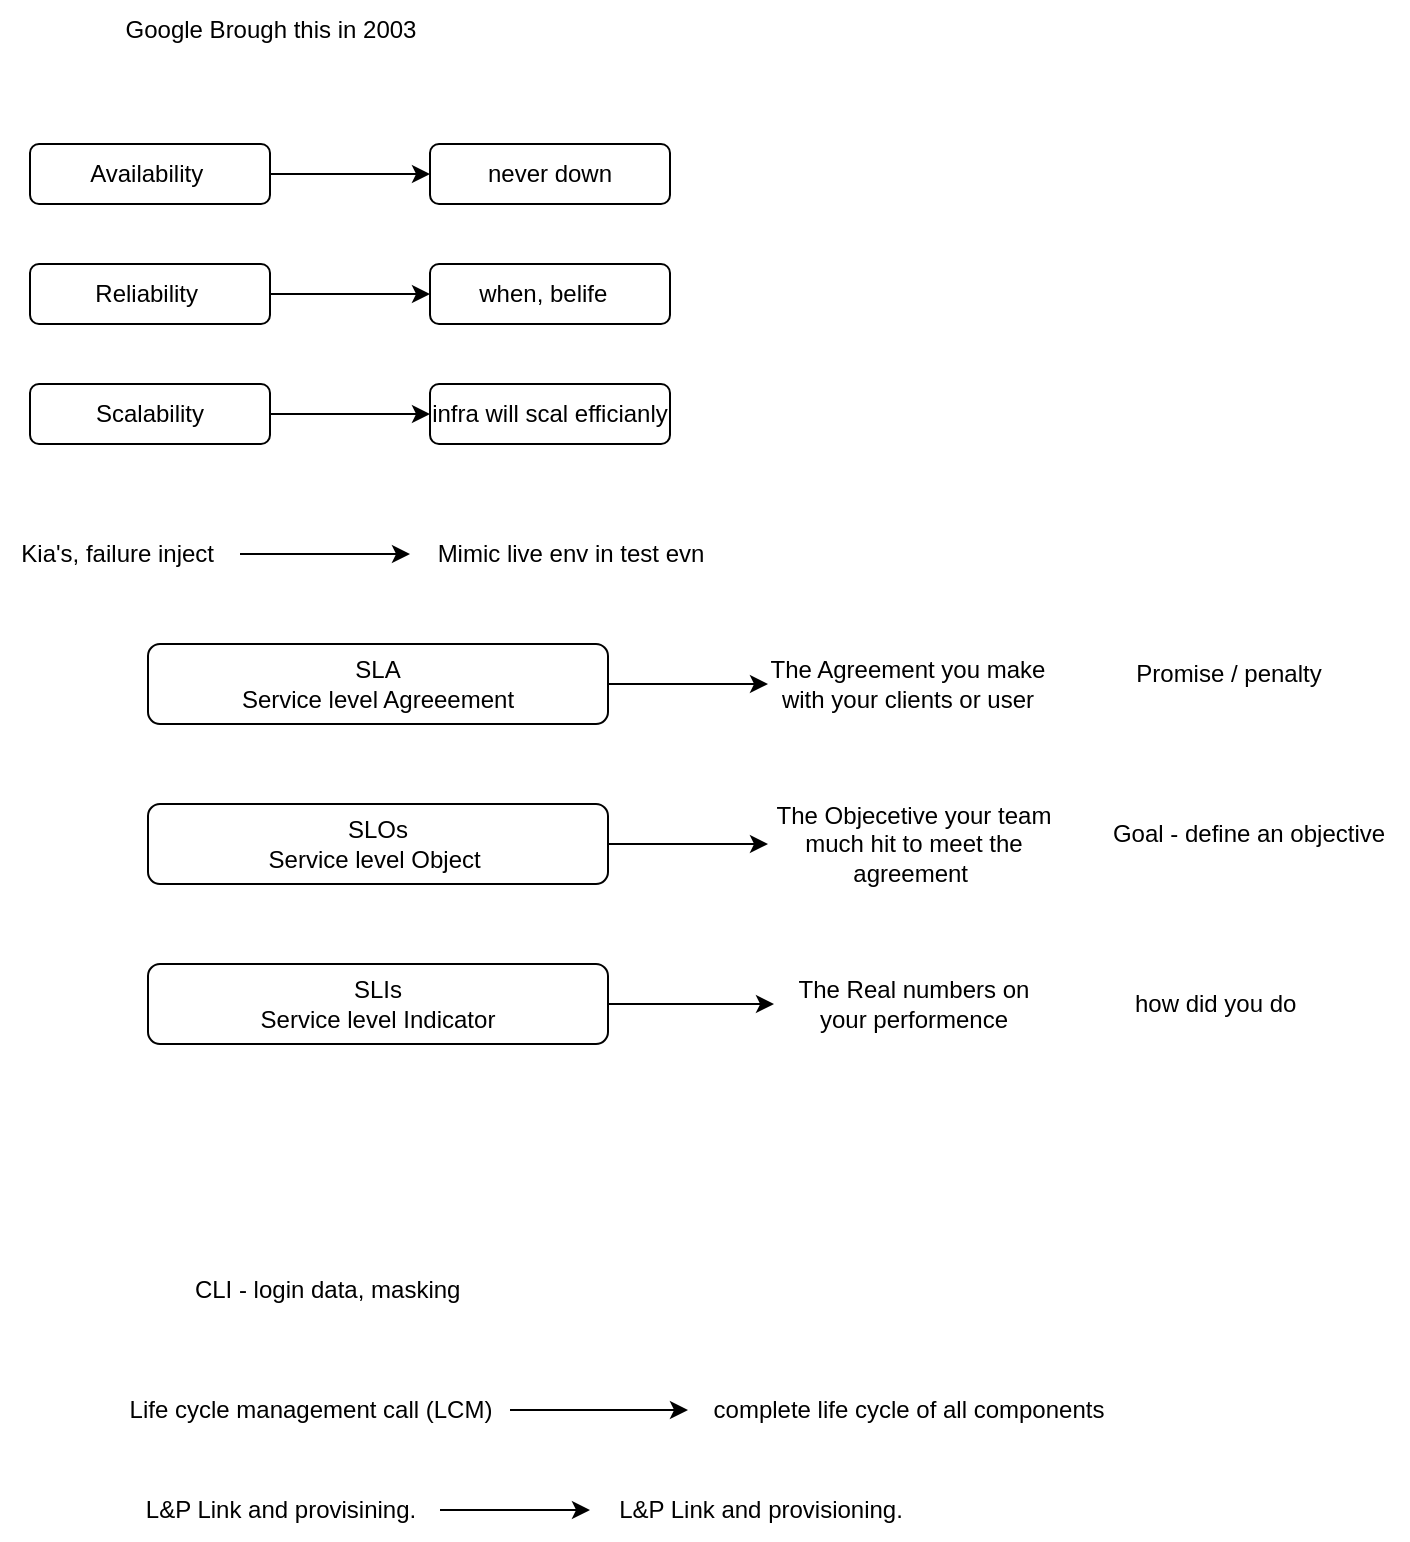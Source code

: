 <mxfile version="24.7.17">
  <diagram id="C5RBs43oDa-KdzZeNtuy" name="Page-1">
    <mxGraphModel dx="404" dy="832" grid="1" gridSize="10" guides="1" tooltips="1" connect="1" arrows="1" fold="1" page="1" pageScale="1" pageWidth="827" pageHeight="1169" math="0" shadow="0">
      <root>
        <mxCell id="WIyWlLk6GJQsqaUBKTNV-0" />
        <mxCell id="WIyWlLk6GJQsqaUBKTNV-1" parent="WIyWlLk6GJQsqaUBKTNV-0" />
        <mxCell id="17WhT9hhC1_4Dn0lVFv3-1" value="" style="edgeStyle=orthogonalEdgeStyle;rounded=0;orthogonalLoop=1;jettySize=auto;html=1;" edge="1" parent="WIyWlLk6GJQsqaUBKTNV-1" source="WIyWlLk6GJQsqaUBKTNV-3" target="17WhT9hhC1_4Dn0lVFv3-0">
          <mxGeometry relative="1" as="geometry" />
        </mxCell>
        <mxCell id="WIyWlLk6GJQsqaUBKTNV-3" value="SLA&lt;div&gt;Service level Agreeement&lt;/div&gt;" style="rounded=1;whiteSpace=wrap;html=1;fontSize=12;glass=0;strokeWidth=1;shadow=0;" parent="WIyWlLk6GJQsqaUBKTNV-1" vertex="1">
          <mxGeometry x="99" y="350" width="230" height="40" as="geometry" />
        </mxCell>
        <mxCell id="17WhT9hhC1_4Dn0lVFv3-3" value="" style="edgeStyle=orthogonalEdgeStyle;rounded=0;orthogonalLoop=1;jettySize=auto;html=1;" edge="1" parent="WIyWlLk6GJQsqaUBKTNV-1" source="WIyWlLk6GJQsqaUBKTNV-7" target="17WhT9hhC1_4Dn0lVFv3-2">
          <mxGeometry relative="1" as="geometry" />
        </mxCell>
        <mxCell id="WIyWlLk6GJQsqaUBKTNV-7" value="SLOs&lt;div&gt;Service level Object&amp;nbsp;&lt;/div&gt;" style="rounded=1;whiteSpace=wrap;html=1;fontSize=12;glass=0;strokeWidth=1;shadow=0;" parent="WIyWlLk6GJQsqaUBKTNV-1" vertex="1">
          <mxGeometry x="99" y="430" width="230" height="40" as="geometry" />
        </mxCell>
        <mxCell id="17WhT9hhC1_4Dn0lVFv3-10" value="" style="edgeStyle=orthogonalEdgeStyle;rounded=0;orthogonalLoop=1;jettySize=auto;html=1;" edge="1" parent="WIyWlLk6GJQsqaUBKTNV-1" source="WIyWlLk6GJQsqaUBKTNV-12" target="17WhT9hhC1_4Dn0lVFv3-6">
          <mxGeometry relative="1" as="geometry" />
        </mxCell>
        <mxCell id="WIyWlLk6GJQsqaUBKTNV-12" value="SLIs&lt;div&gt;Service level Indicator&lt;/div&gt;" style="rounded=1;whiteSpace=wrap;html=1;fontSize=12;glass=0;strokeWidth=1;shadow=0;" parent="WIyWlLk6GJQsqaUBKTNV-1" vertex="1">
          <mxGeometry x="99" y="510" width="230" height="40" as="geometry" />
        </mxCell>
        <mxCell id="17WhT9hhC1_4Dn0lVFv3-0" value="The Agreement you make with your clients or user" style="text;html=1;align=center;verticalAlign=middle;whiteSpace=wrap;rounded=0;" vertex="1" parent="WIyWlLk6GJQsqaUBKTNV-1">
          <mxGeometry x="409" y="355" width="140" height="30" as="geometry" />
        </mxCell>
        <mxCell id="17WhT9hhC1_4Dn0lVFv3-2" value="The Objecetive your team much hit to meet the agreement&amp;nbsp;" style="text;html=1;align=center;verticalAlign=middle;whiteSpace=wrap;rounded=0;" vertex="1" parent="WIyWlLk6GJQsqaUBKTNV-1">
          <mxGeometry x="409" y="417.5" width="146" height="65" as="geometry" />
        </mxCell>
        <mxCell id="17WhT9hhC1_4Dn0lVFv3-6" value="The Real numbers on your performence" style="text;html=1;align=center;verticalAlign=middle;whiteSpace=wrap;rounded=0;" vertex="1" parent="WIyWlLk6GJQsqaUBKTNV-1">
          <mxGeometry x="412" y="506.25" width="140" height="47.5" as="geometry" />
        </mxCell>
        <mxCell id="17WhT9hhC1_4Dn0lVFv3-7" value="Promise / penalty" style="text;html=1;align=center;verticalAlign=middle;resizable=0;points=[];autosize=1;strokeColor=none;fillColor=none;" vertex="1" parent="WIyWlLk6GJQsqaUBKTNV-1">
          <mxGeometry x="579" y="350" width="120" height="30" as="geometry" />
        </mxCell>
        <mxCell id="17WhT9hhC1_4Dn0lVFv3-8" value="Goal - define an objective" style="text;html=1;align=center;verticalAlign=middle;resizable=0;points=[];autosize=1;strokeColor=none;fillColor=none;" vertex="1" parent="WIyWlLk6GJQsqaUBKTNV-1">
          <mxGeometry x="569" y="430" width="160" height="30" as="geometry" />
        </mxCell>
        <mxCell id="17WhT9hhC1_4Dn0lVFv3-9" value="how did you do&amp;nbsp;" style="text;html=1;align=center;verticalAlign=middle;resizable=0;points=[];autosize=1;strokeColor=none;fillColor=none;" vertex="1" parent="WIyWlLk6GJQsqaUBKTNV-1">
          <mxGeometry x="579" y="515" width="110" height="30" as="geometry" />
        </mxCell>
        <mxCell id="17WhT9hhC1_4Dn0lVFv3-11" value="Google Brough this in 2003" style="text;html=1;align=center;verticalAlign=middle;resizable=0;points=[];autosize=1;strokeColor=none;fillColor=none;" vertex="1" parent="WIyWlLk6GJQsqaUBKTNV-1">
          <mxGeometry x="75" y="28" width="170" height="30" as="geometry" />
        </mxCell>
        <mxCell id="17WhT9hhC1_4Dn0lVFv3-17" value="" style="edgeStyle=orthogonalEdgeStyle;rounded=0;orthogonalLoop=1;jettySize=auto;html=1;" edge="1" parent="WIyWlLk6GJQsqaUBKTNV-1" source="17WhT9hhC1_4Dn0lVFv3-13" target="17WhT9hhC1_4Dn0lVFv3-16">
          <mxGeometry relative="1" as="geometry" />
        </mxCell>
        <mxCell id="17WhT9hhC1_4Dn0lVFv3-13" value="Availability&amp;nbsp;" style="rounded=1;whiteSpace=wrap;html=1;" vertex="1" parent="WIyWlLk6GJQsqaUBKTNV-1">
          <mxGeometry x="40" y="100" width="120" height="30" as="geometry" />
        </mxCell>
        <mxCell id="17WhT9hhC1_4Dn0lVFv3-19" value="" style="edgeStyle=orthogonalEdgeStyle;rounded=0;orthogonalLoop=1;jettySize=auto;html=1;" edge="1" parent="WIyWlLk6GJQsqaUBKTNV-1" source="17WhT9hhC1_4Dn0lVFv3-14" target="17WhT9hhC1_4Dn0lVFv3-18">
          <mxGeometry relative="1" as="geometry" />
        </mxCell>
        <mxCell id="17WhT9hhC1_4Dn0lVFv3-14" value="Reliability&amp;nbsp;" style="rounded=1;whiteSpace=wrap;html=1;" vertex="1" parent="WIyWlLk6GJQsqaUBKTNV-1">
          <mxGeometry x="40" y="160" width="120" height="30" as="geometry" />
        </mxCell>
        <mxCell id="17WhT9hhC1_4Dn0lVFv3-21" value="" style="edgeStyle=orthogonalEdgeStyle;rounded=0;orthogonalLoop=1;jettySize=auto;html=1;" edge="1" parent="WIyWlLk6GJQsqaUBKTNV-1" source="17WhT9hhC1_4Dn0lVFv3-15" target="17WhT9hhC1_4Dn0lVFv3-20">
          <mxGeometry relative="1" as="geometry" />
        </mxCell>
        <mxCell id="17WhT9hhC1_4Dn0lVFv3-15" value="Scalability" style="rounded=1;whiteSpace=wrap;html=1;" vertex="1" parent="WIyWlLk6GJQsqaUBKTNV-1">
          <mxGeometry x="40" y="220" width="120" height="30" as="geometry" />
        </mxCell>
        <mxCell id="17WhT9hhC1_4Dn0lVFv3-16" value="never down" style="rounded=1;whiteSpace=wrap;html=1;" vertex="1" parent="WIyWlLk6GJQsqaUBKTNV-1">
          <mxGeometry x="240" y="100" width="120" height="30" as="geometry" />
        </mxCell>
        <mxCell id="17WhT9hhC1_4Dn0lVFv3-18" value="when, belife&amp;nbsp;&amp;nbsp;" style="rounded=1;whiteSpace=wrap;html=1;" vertex="1" parent="WIyWlLk6GJQsqaUBKTNV-1">
          <mxGeometry x="240" y="160" width="120" height="30" as="geometry" />
        </mxCell>
        <mxCell id="17WhT9hhC1_4Dn0lVFv3-20" value="infra will scal efficianly" style="rounded=1;whiteSpace=wrap;html=1;" vertex="1" parent="WIyWlLk6GJQsqaUBKTNV-1">
          <mxGeometry x="240" y="220" width="120" height="30" as="geometry" />
        </mxCell>
        <mxCell id="17WhT9hhC1_4Dn0lVFv3-24" value="" style="edgeStyle=orthogonalEdgeStyle;rounded=0;orthogonalLoop=1;jettySize=auto;html=1;" edge="1" parent="WIyWlLk6GJQsqaUBKTNV-1" source="17WhT9hhC1_4Dn0lVFv3-22" target="17WhT9hhC1_4Dn0lVFv3-23">
          <mxGeometry relative="1" as="geometry" />
        </mxCell>
        <mxCell id="17WhT9hhC1_4Dn0lVFv3-22" value="Kia&#39;s, failure inject&amp;nbsp;" style="text;html=1;align=center;verticalAlign=middle;resizable=0;points=[];autosize=1;strokeColor=none;fillColor=none;" vertex="1" parent="WIyWlLk6GJQsqaUBKTNV-1">
          <mxGeometry x="25" y="290" width="120" height="30" as="geometry" />
        </mxCell>
        <mxCell id="17WhT9hhC1_4Dn0lVFv3-23" value="Mimic live env in test evn" style="text;html=1;align=center;verticalAlign=middle;resizable=0;points=[];autosize=1;strokeColor=none;fillColor=none;" vertex="1" parent="WIyWlLk6GJQsqaUBKTNV-1">
          <mxGeometry x="230" y="290" width="160" height="30" as="geometry" />
        </mxCell>
        <mxCell id="17WhT9hhC1_4Dn0lVFv3-25" value="CLI - login data, masking&amp;nbsp;" style="text;html=1;align=center;verticalAlign=middle;resizable=0;points=[];autosize=1;strokeColor=none;fillColor=none;" vertex="1" parent="WIyWlLk6GJQsqaUBKTNV-1">
          <mxGeometry x="110" y="658" width="160" height="30" as="geometry" />
        </mxCell>
        <mxCell id="17WhT9hhC1_4Dn0lVFv3-29" value="" style="edgeStyle=orthogonalEdgeStyle;rounded=0;orthogonalLoop=1;jettySize=auto;html=1;" edge="1" parent="WIyWlLk6GJQsqaUBKTNV-1" source="17WhT9hhC1_4Dn0lVFv3-26" target="17WhT9hhC1_4Dn0lVFv3-28">
          <mxGeometry relative="1" as="geometry" />
        </mxCell>
        <mxCell id="17WhT9hhC1_4Dn0lVFv3-26" value="Life cycle management call (LCM)" style="text;html=1;align=center;verticalAlign=middle;resizable=0;points=[];autosize=1;strokeColor=none;fillColor=none;" vertex="1" parent="WIyWlLk6GJQsqaUBKTNV-1">
          <mxGeometry x="80" y="718" width="200" height="30" as="geometry" />
        </mxCell>
        <mxCell id="17WhT9hhC1_4Dn0lVFv3-31" value="" style="edgeStyle=orthogonalEdgeStyle;rounded=0;orthogonalLoop=1;jettySize=auto;html=1;" edge="1" parent="WIyWlLk6GJQsqaUBKTNV-1" source="17WhT9hhC1_4Dn0lVFv3-27" target="17WhT9hhC1_4Dn0lVFv3-30">
          <mxGeometry relative="1" as="geometry" />
        </mxCell>
        <mxCell id="17WhT9hhC1_4Dn0lVFv3-27" value="L&amp;amp;P Link and provisining." style="text;html=1;align=center;verticalAlign=middle;resizable=0;points=[];autosize=1;strokeColor=none;fillColor=none;" vertex="1" parent="WIyWlLk6GJQsqaUBKTNV-1">
          <mxGeometry x="85" y="768" width="160" height="30" as="geometry" />
        </mxCell>
        <mxCell id="17WhT9hhC1_4Dn0lVFv3-28" value="complete life cycle of all components" style="text;html=1;align=center;verticalAlign=middle;resizable=0;points=[];autosize=1;strokeColor=none;fillColor=none;" vertex="1" parent="WIyWlLk6GJQsqaUBKTNV-1">
          <mxGeometry x="369" y="718" width="220" height="30" as="geometry" />
        </mxCell>
        <mxCell id="17WhT9hhC1_4Dn0lVFv3-30" value="L&amp;amp;P Link and provisioning." style="text;html=1;align=center;verticalAlign=middle;resizable=0;points=[];autosize=1;strokeColor=none;fillColor=none;" vertex="1" parent="WIyWlLk6GJQsqaUBKTNV-1">
          <mxGeometry x="320" y="768" width="170" height="30" as="geometry" />
        </mxCell>
      </root>
    </mxGraphModel>
  </diagram>
</mxfile>
